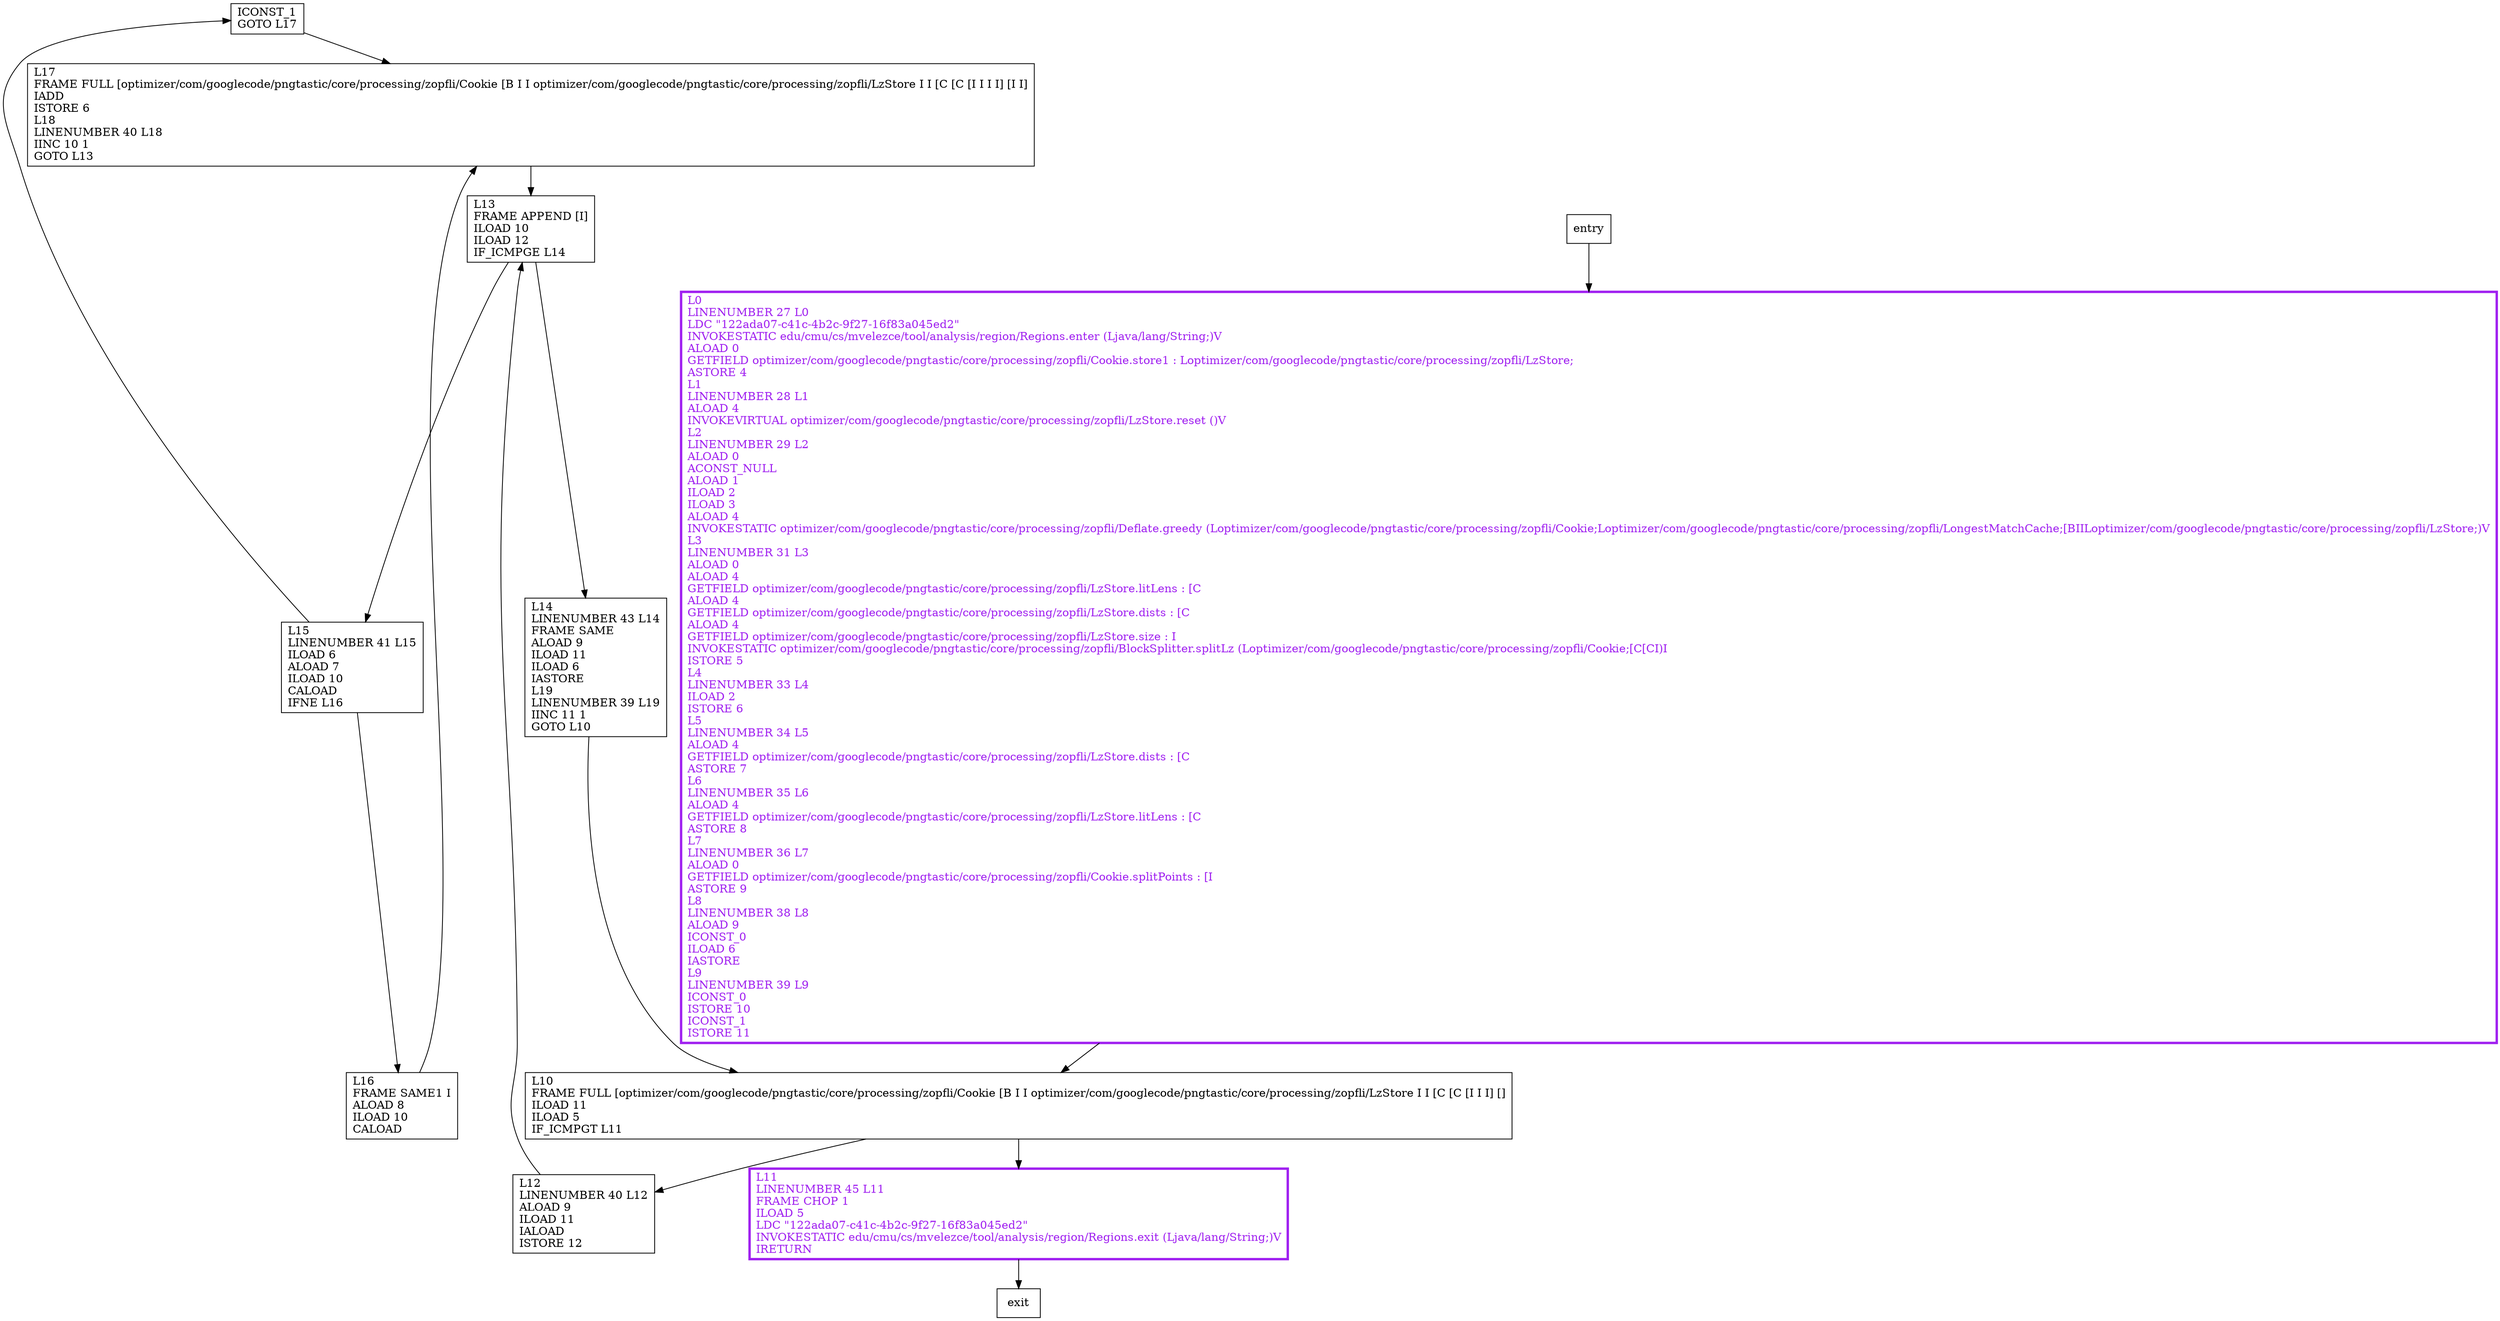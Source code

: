 digraph split {
node [shape=record];
792611797 [label="ICONST_1\lGOTO L17\l"];
1127501981 [label="L15\lLINENUMBER 41 L15\lILOAD 6\lALOAD 7\lILOAD 10\lCALOAD\lIFNE L16\l"];
1707237397 [label="L17\lFRAME FULL [optimizer/com/googlecode/pngtastic/core/processing/zopfli/Cookie [B I I optimizer/com/googlecode/pngtastic/core/processing/zopfli/LzStore I I [C [C [I I I I] [I I]\lIADD\lISTORE 6\lL18\lLINENUMBER 40 L18\lIINC 10 1\lGOTO L13\l"];
68379784 [label="L13\lFRAME APPEND [I]\lILOAD 10\lILOAD 12\lIF_ICMPGE L14\l"];
2021631300 [label="L16\lFRAME SAME1 I\lALOAD 8\lILOAD 10\lCALOAD\l"];
988659561 [label="L12\lLINENUMBER 40 L12\lALOAD 9\lILOAD 11\lIALOAD\lISTORE 12\l"];
1437132715 [label="L0\lLINENUMBER 27 L0\lLDC \"122ada07-c41c-4b2c-9f27-16f83a045ed2\"\lINVOKESTATIC edu/cmu/cs/mvelezce/tool/analysis/region/Regions.enter (Ljava/lang/String;)V\lALOAD 0\lGETFIELD optimizer/com/googlecode/pngtastic/core/processing/zopfli/Cookie.store1 : Loptimizer/com/googlecode/pngtastic/core/processing/zopfli/LzStore;\lASTORE 4\lL1\lLINENUMBER 28 L1\lALOAD 4\lINVOKEVIRTUAL optimizer/com/googlecode/pngtastic/core/processing/zopfli/LzStore.reset ()V\lL2\lLINENUMBER 29 L2\lALOAD 0\lACONST_NULL\lALOAD 1\lILOAD 2\lILOAD 3\lALOAD 4\lINVOKESTATIC optimizer/com/googlecode/pngtastic/core/processing/zopfli/Deflate.greedy (Loptimizer/com/googlecode/pngtastic/core/processing/zopfli/Cookie;Loptimizer/com/googlecode/pngtastic/core/processing/zopfli/LongestMatchCache;[BIILoptimizer/com/googlecode/pngtastic/core/processing/zopfli/LzStore;)V\lL3\lLINENUMBER 31 L3\lALOAD 0\lALOAD 4\lGETFIELD optimizer/com/googlecode/pngtastic/core/processing/zopfli/LzStore.litLens : [C\lALOAD 4\lGETFIELD optimizer/com/googlecode/pngtastic/core/processing/zopfli/LzStore.dists : [C\lALOAD 4\lGETFIELD optimizer/com/googlecode/pngtastic/core/processing/zopfli/LzStore.size : I\lINVOKESTATIC optimizer/com/googlecode/pngtastic/core/processing/zopfli/BlockSplitter.splitLz (Loptimizer/com/googlecode/pngtastic/core/processing/zopfli/Cookie;[C[CI)I\lISTORE 5\lL4\lLINENUMBER 33 L4\lILOAD 2\lISTORE 6\lL5\lLINENUMBER 34 L5\lALOAD 4\lGETFIELD optimizer/com/googlecode/pngtastic/core/processing/zopfli/LzStore.dists : [C\lASTORE 7\lL6\lLINENUMBER 35 L6\lALOAD 4\lGETFIELD optimizer/com/googlecode/pngtastic/core/processing/zopfli/LzStore.litLens : [C\lASTORE 8\lL7\lLINENUMBER 36 L7\lALOAD 0\lGETFIELD optimizer/com/googlecode/pngtastic/core/processing/zopfli/Cookie.splitPoints : [I\lASTORE 9\lL8\lLINENUMBER 38 L8\lALOAD 9\lICONST_0\lILOAD 6\lIASTORE\lL9\lLINENUMBER 39 L9\lICONST_0\lISTORE 10\lICONST_1\lISTORE 11\l"];
29603019 [label="L10\lFRAME FULL [optimizer/com/googlecode/pngtastic/core/processing/zopfli/Cookie [B I I optimizer/com/googlecode/pngtastic/core/processing/zopfli/LzStore I I [C [C [I I I] []\lILOAD 11\lILOAD 5\lIF_ICMPGT L11\l"];
1402801570 [label="L11\lLINENUMBER 45 L11\lFRAME CHOP 1\lILOAD 5\lLDC \"122ada07-c41c-4b2c-9f27-16f83a045ed2\"\lINVOKESTATIC edu/cmu/cs/mvelezce/tool/analysis/region/Regions.exit (Ljava/lang/String;)V\lIRETURN\l"];
1370710207 [label="L14\lLINENUMBER 43 L14\lFRAME SAME\lALOAD 9\lILOAD 11\lILOAD 6\lIASTORE\lL19\lLINENUMBER 39 L19\lIINC 11 1\lGOTO L10\l"];
entry;
exit;
1127501981 -> 792611797;
1127501981 -> 2021631300;
1707237397 -> 68379784;
68379784 -> 1127501981;
68379784 -> 1370710207;
988659561 -> 68379784;
1402801570 -> exit;
entry -> 1437132715;
792611797 -> 1707237397;
2021631300 -> 1707237397;
1437132715 -> 29603019;
29603019 -> 988659561;
29603019 -> 1402801570;
1370710207 -> 29603019;
1437132715[fontcolor="purple", penwidth=3, color="purple"];
1402801570[fontcolor="purple", penwidth=3, color="purple"];
}
